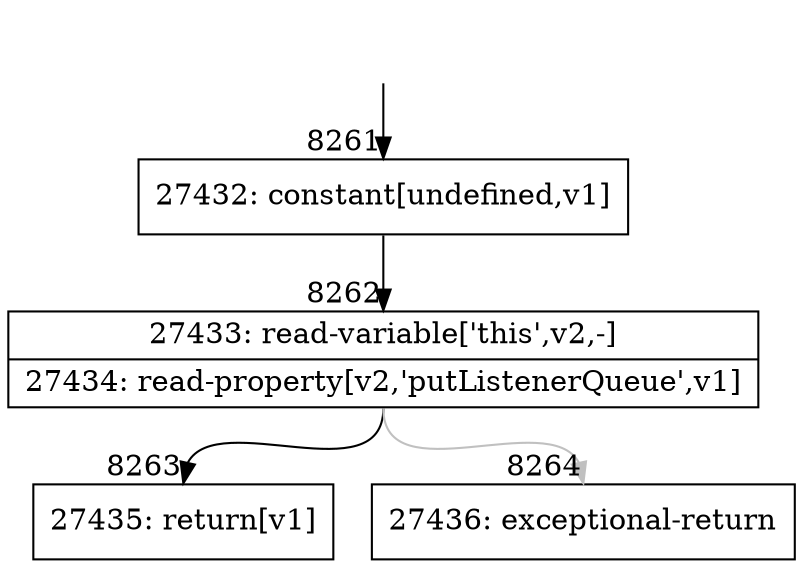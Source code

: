 digraph {
rankdir="TD"
BB_entry606[shape=none,label=""];
BB_entry606 -> BB8261 [tailport=s, headport=n, headlabel="    8261"]
BB8261 [shape=record label="{27432: constant[undefined,v1]}" ] 
BB8261 -> BB8262 [tailport=s, headport=n, headlabel="      8262"]
BB8262 [shape=record label="{27433: read-variable['this',v2,-]|27434: read-property[v2,'putListenerQueue',v1]}" ] 
BB8262 -> BB8263 [tailport=s, headport=n, headlabel="      8263"]
BB8262 -> BB8264 [tailport=s, headport=n, color=gray, headlabel="      8264"]
BB8263 [shape=record label="{27435: return[v1]}" ] 
BB8264 [shape=record label="{27436: exceptional-return}" ] 
//#$~ 14480
}
